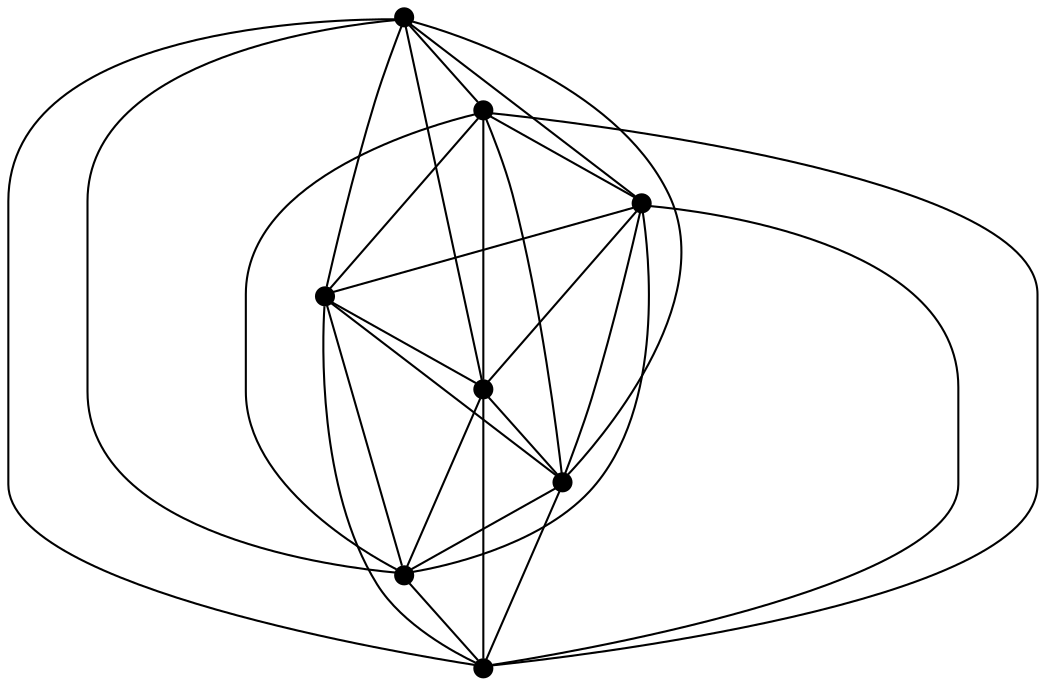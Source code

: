 graph {
	graph [bb="0,0,103.65,101.66"];
	node [height=0.12,
		label="",
		shape=point,
		width=0.12
	];
	edge [len=1.00];
	0	 [pos="4.32,63.442"];
	1	 [pos="99.326,60.675"];
	0 -- 1	 [pos="8.6491,63.316 24.476,62.855 79.103,61.264 94.972,60.802"];
	2	 [pos="52.302,4.32"];
	0 -- 2	 [pos="7.1778,59.921 15.732,49.381 41.064,18.167 49.52,7.7488"];
	3	 [pos="32.676,97.336"];
	0 -- 3	 [pos="7.1425,66.816 12.522,73.246 24.195,87.199 29.695,93.773"];
	4	 [pos="75.707,94.644"];
	0 -- 4	 [pos="8.5718,65.301 21.299,70.863 58.987,87.336 71.567,92.834"];
	5	 [pos="49.06,54.757"];
	0 -- 5	 [pos="8.7735,62.578 17.349,60.913 36.063,57.28 44.625,55.618"];
	6	 [pos="14.615,21.512"];
	0 -- 6	 [pos="5.4218,58.955 7.4137,50.842 11.589,33.837 13.552,25.842"];
	7	 [pos="88.794,21.679"];
	0 -- 7	 [pos="8.3943,61.428 22.632,54.389 70.081,30.931 84.561,23.772"];
	1 -- 2	 [pos="96.526,57.319 88.221,47.367 63.783,18.079 55.268,7.8746"];
	1 -- 3	 [pos="95.357,62.859 83.474,69.395 48.286,88.75 36.541,95.21"];
	1 -- 4	 [pos="96.799,64.31 92.324,70.746 83.047,84.088 78.434,90.722"];
	1 -- 5	 [pos="94.688,60.129 85.063,58.996 63.032,56.402 53.543,55.285"];
	1 -- 6	 [pos="95.241,58.786 80.963,52.186 33.381,30.188 18.86,23.475"];
	1 -- 7	 [pos="98.199,56.502 96.204,49.114 92.067,33.797 90.01,26.181"];
	2 -- 3	 [pos="51.408,8.5584 48.138,24.054 36.854,77.537 33.575,93.073"];
	2 -- 4	 [pos="53.431,8.6765 57.376,23.9 70.522,74.635 74.534,90.118"];
	2 -- 5	 [pos="52.003,8.9746 51.383,18.632 49.962,40.738 49.35,50.259"];
	2 -- 6	 [pos="48.269,6.1599 41.129,9.417 26.326,16.17 18.966,19.528"];
	2 -- 7	 [pos="56.208,6.1778 63.121,9.4665 77.454,16.285 84.581,19.675"];
	3 -- 4	 [pos="37.281,97.048 45.606,96.527 63.058,95.435 71.264,94.922"];
	3 -- 5	 [pos="34.307,93.098 37.415,85.021 44.16,67.492 47.338,59.233"];
	3 -- 6	 [pos="31.6,92.82 28.38,79.302 18.845,39.271 15.663,25.91"];
	3 -- 7	 [pos="35.382,93.687 44.841,80.936 76.362,38.439 85.982,25.47"];
	4 -- 5	 [pos="73.248,90.963 68.197,83.403 56.702,66.196 51.591,58.545"];
	4 -- 6	 [pos="72.76,91.117 62.368,78.677 27.511,36.949 17.391,24.836"];
	4 -- 7	 [pos="76.486,90.298 78.797,77.413 85.599,39.493 87.968,26.282"];
	5 -- 6	 [pos="45.882,51.689 39.353,45.388 24.494,31.046 17.887,24.67"];
	5 -- 7	 [pos="52.448,51.937 59.955,45.687 77.916,30.735 85.415,24.492"];
	6 -- 7	 [pos="19.033,21.522 32.133,21.552 70.684,21.639 84.115,21.669"];
}
